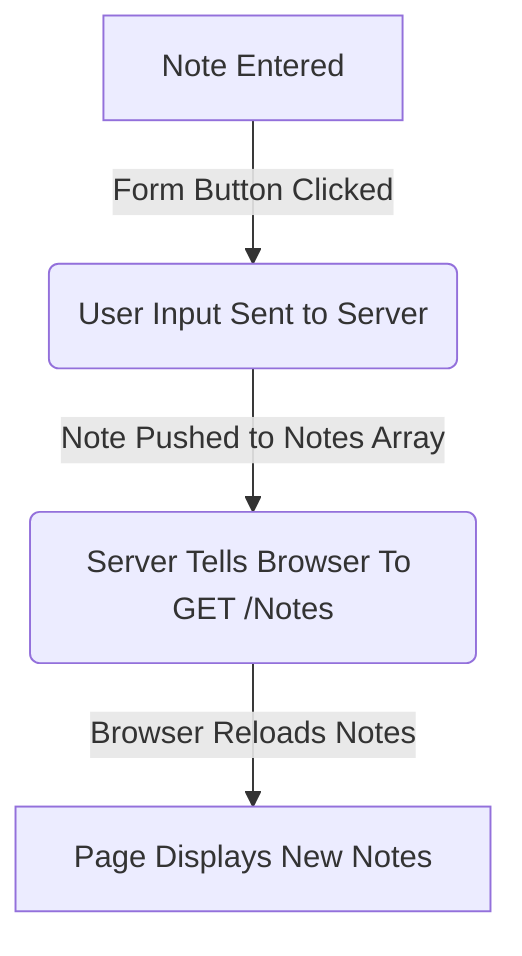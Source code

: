 flowchart TD
    A[Note Entered] -->|Form Button Clicked| B(User Input Sent to Server)
    B --> |Note Pushed to Notes Array| C(Server Tells Browser To GET /Notes)
    C --> |Browser Reloads Notes| D[Page Displays New Notes]